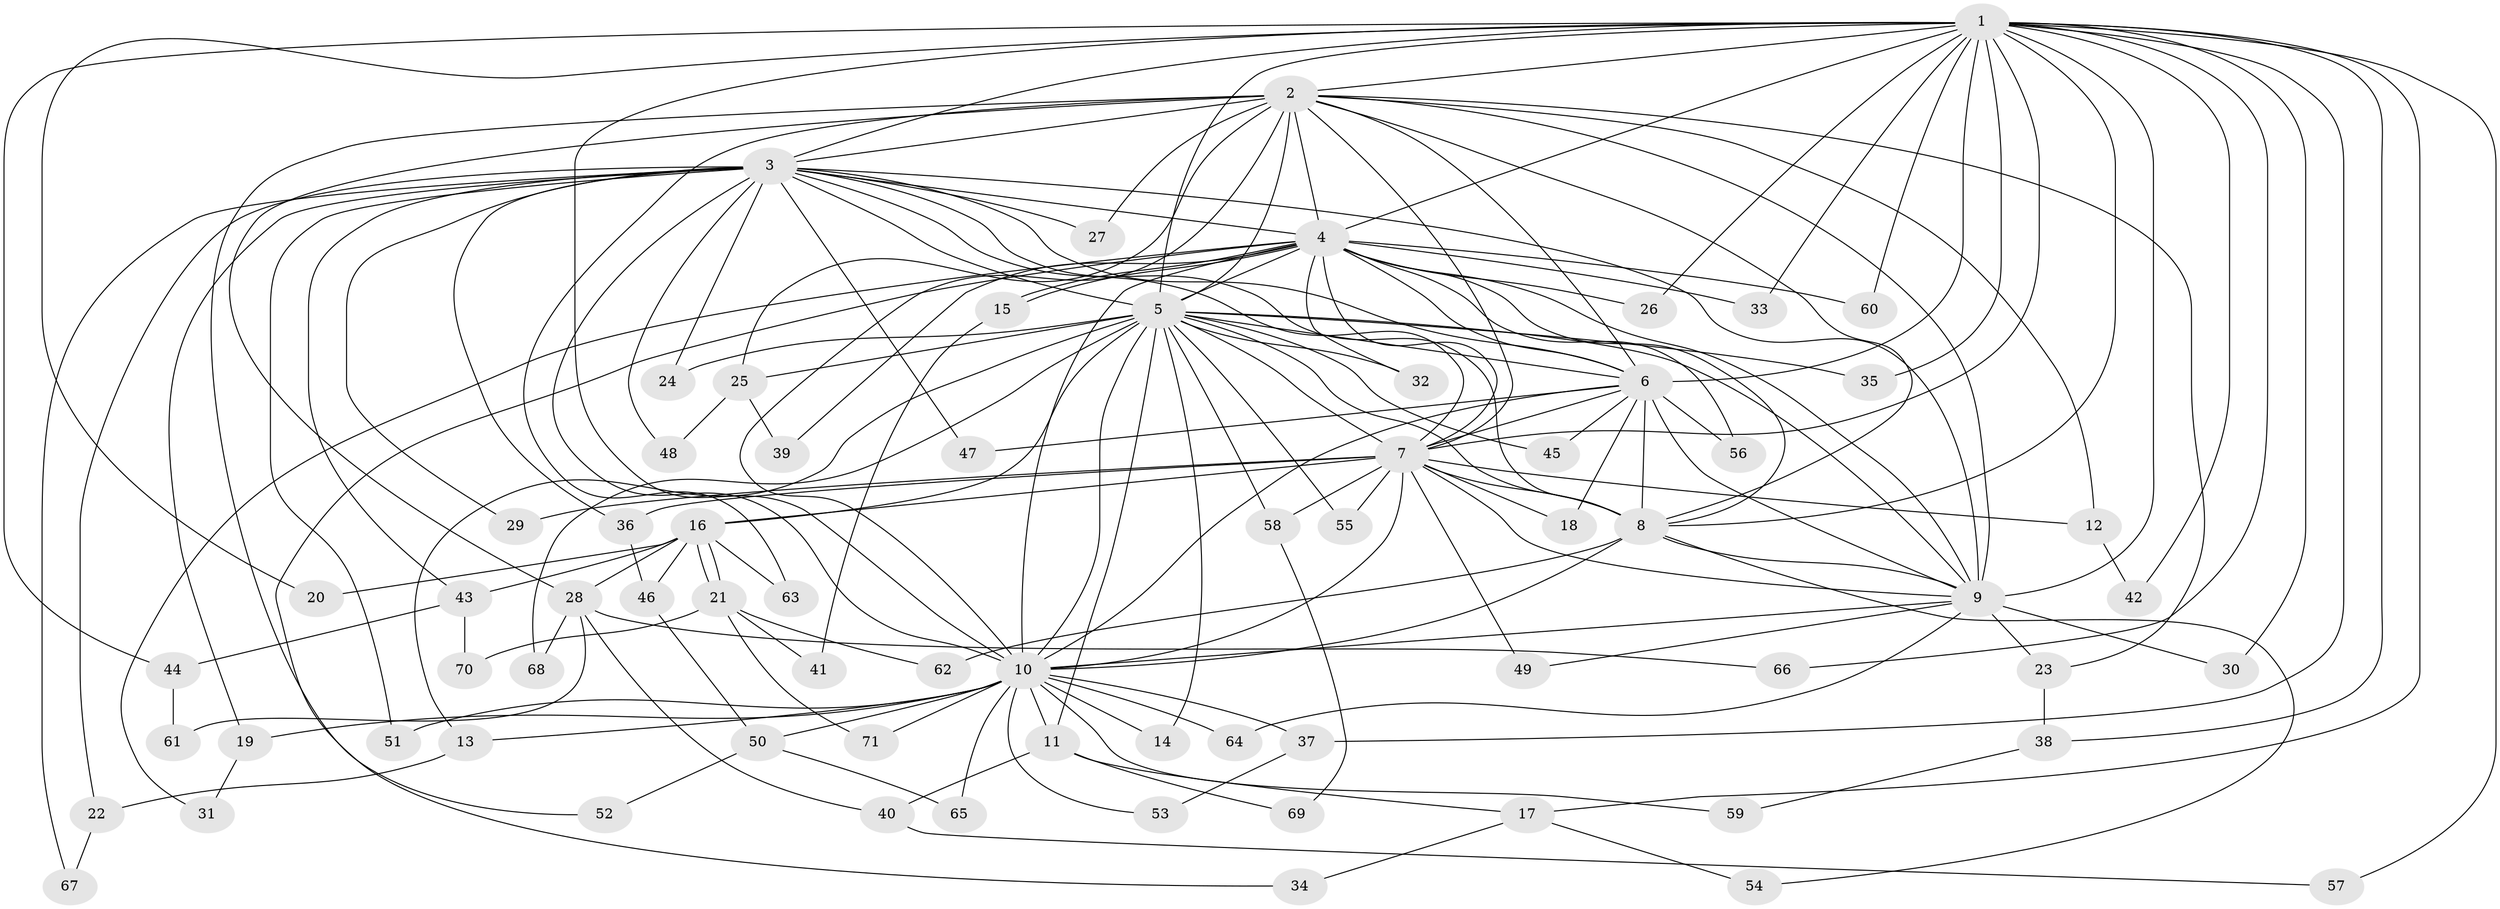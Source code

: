 // Generated by graph-tools (version 1.1) at 2025/01/03/09/25 03:01:28]
// undirected, 71 vertices, 167 edges
graph export_dot {
graph [start="1"]
  node [color=gray90,style=filled];
  1;
  2;
  3;
  4;
  5;
  6;
  7;
  8;
  9;
  10;
  11;
  12;
  13;
  14;
  15;
  16;
  17;
  18;
  19;
  20;
  21;
  22;
  23;
  24;
  25;
  26;
  27;
  28;
  29;
  30;
  31;
  32;
  33;
  34;
  35;
  36;
  37;
  38;
  39;
  40;
  41;
  42;
  43;
  44;
  45;
  46;
  47;
  48;
  49;
  50;
  51;
  52;
  53;
  54;
  55;
  56;
  57;
  58;
  59;
  60;
  61;
  62;
  63;
  64;
  65;
  66;
  67;
  68;
  69;
  70;
  71;
  1 -- 2;
  1 -- 3;
  1 -- 4;
  1 -- 5;
  1 -- 6;
  1 -- 7;
  1 -- 8;
  1 -- 9;
  1 -- 10;
  1 -- 17;
  1 -- 20;
  1 -- 26;
  1 -- 30;
  1 -- 33;
  1 -- 35;
  1 -- 37;
  1 -- 38;
  1 -- 42;
  1 -- 44;
  1 -- 57;
  1 -- 60;
  1 -- 66;
  2 -- 3;
  2 -- 4;
  2 -- 5;
  2 -- 6;
  2 -- 7;
  2 -- 8;
  2 -- 9;
  2 -- 10;
  2 -- 12;
  2 -- 23;
  2 -- 25;
  2 -- 27;
  2 -- 28;
  2 -- 52;
  2 -- 63;
  3 -- 4;
  3 -- 5;
  3 -- 6;
  3 -- 7;
  3 -- 8;
  3 -- 9;
  3 -- 10;
  3 -- 19;
  3 -- 22;
  3 -- 24;
  3 -- 27;
  3 -- 29;
  3 -- 36;
  3 -- 43;
  3 -- 47;
  3 -- 48;
  3 -- 51;
  3 -- 67;
  4 -- 5;
  4 -- 6;
  4 -- 7;
  4 -- 8;
  4 -- 9;
  4 -- 10;
  4 -- 15;
  4 -- 15;
  4 -- 26;
  4 -- 31;
  4 -- 32;
  4 -- 33;
  4 -- 34;
  4 -- 39;
  4 -- 56;
  4 -- 60;
  5 -- 6;
  5 -- 7;
  5 -- 8;
  5 -- 9;
  5 -- 10;
  5 -- 11;
  5 -- 13;
  5 -- 14;
  5 -- 16;
  5 -- 24;
  5 -- 25;
  5 -- 32;
  5 -- 35;
  5 -- 45;
  5 -- 55;
  5 -- 58;
  5 -- 68;
  6 -- 7;
  6 -- 8;
  6 -- 9;
  6 -- 10;
  6 -- 18;
  6 -- 45;
  6 -- 47;
  6 -- 56;
  7 -- 8;
  7 -- 9;
  7 -- 10;
  7 -- 12;
  7 -- 16;
  7 -- 18;
  7 -- 29;
  7 -- 36;
  7 -- 49;
  7 -- 55;
  7 -- 58;
  8 -- 9;
  8 -- 10;
  8 -- 54;
  8 -- 62;
  9 -- 10;
  9 -- 23;
  9 -- 30;
  9 -- 49;
  9 -- 64;
  10 -- 11;
  10 -- 13;
  10 -- 14;
  10 -- 19;
  10 -- 37;
  10 -- 50;
  10 -- 51;
  10 -- 53;
  10 -- 59;
  10 -- 64;
  10 -- 65;
  10 -- 71;
  11 -- 17;
  11 -- 40;
  11 -- 69;
  12 -- 42;
  13 -- 22;
  15 -- 41;
  16 -- 20;
  16 -- 21;
  16 -- 21;
  16 -- 28;
  16 -- 43;
  16 -- 46;
  16 -- 63;
  17 -- 34;
  17 -- 54;
  19 -- 31;
  21 -- 41;
  21 -- 62;
  21 -- 70;
  21 -- 71;
  22 -- 67;
  23 -- 38;
  25 -- 39;
  25 -- 48;
  28 -- 40;
  28 -- 61;
  28 -- 66;
  28 -- 68;
  36 -- 46;
  37 -- 53;
  38 -- 59;
  40 -- 57;
  43 -- 44;
  43 -- 70;
  44 -- 61;
  46 -- 50;
  50 -- 52;
  50 -- 65;
  58 -- 69;
}
